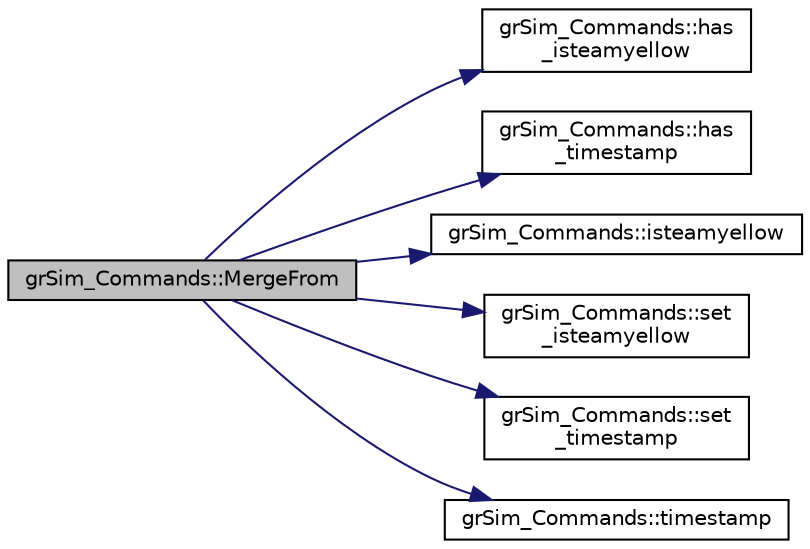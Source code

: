 digraph "grSim_Commands::MergeFrom"
{
 // INTERACTIVE_SVG=YES
  edge [fontname="Helvetica",fontsize="10",labelfontname="Helvetica",labelfontsize="10"];
  node [fontname="Helvetica",fontsize="10",shape=record];
  rankdir="LR";
  Node1 [label="grSim_Commands::MergeFrom",height=0.2,width=0.4,color="black", fillcolor="grey75", style="filled", fontcolor="black"];
  Node1 -> Node2 [color="midnightblue",fontsize="10",style="solid",fontname="Helvetica"];
  Node2 [label="grSim_Commands::has\l_isteamyellow",height=0.2,width=0.4,color="black", fillcolor="white", style="filled",URL="$d0/d13/classgr_sim___commands.html#aaa2ff87f1d74235838c70e67916dc2ab"];
  Node1 -> Node3 [color="midnightblue",fontsize="10",style="solid",fontname="Helvetica"];
  Node3 [label="grSim_Commands::has\l_timestamp",height=0.2,width=0.4,color="black", fillcolor="white", style="filled",URL="$d0/d13/classgr_sim___commands.html#adbf9e39ef110cab516868130f79ce562"];
  Node1 -> Node4 [color="midnightblue",fontsize="10",style="solid",fontname="Helvetica"];
  Node4 [label="grSim_Commands::isteamyellow",height=0.2,width=0.4,color="black", fillcolor="white", style="filled",URL="$d0/d13/classgr_sim___commands.html#a140be0183a19b01a14e87462b800d1d1"];
  Node1 -> Node5 [color="midnightblue",fontsize="10",style="solid",fontname="Helvetica"];
  Node5 [label="grSim_Commands::set\l_isteamyellow",height=0.2,width=0.4,color="black", fillcolor="white", style="filled",URL="$d0/d13/classgr_sim___commands.html#a618af41b1713fb49e1f5efeae890431d"];
  Node1 -> Node6 [color="midnightblue",fontsize="10",style="solid",fontname="Helvetica"];
  Node6 [label="grSim_Commands::set\l_timestamp",height=0.2,width=0.4,color="black", fillcolor="white", style="filled",URL="$d0/d13/classgr_sim___commands.html#a2fb5c6b1296bb12b341dcae9dfc7798d"];
  Node1 -> Node7 [color="midnightblue",fontsize="10",style="solid",fontname="Helvetica"];
  Node7 [label="grSim_Commands::timestamp",height=0.2,width=0.4,color="black", fillcolor="white", style="filled",URL="$d0/d13/classgr_sim___commands.html#a79a0cc7e342b514c9d2ab72258c19433"];
}
